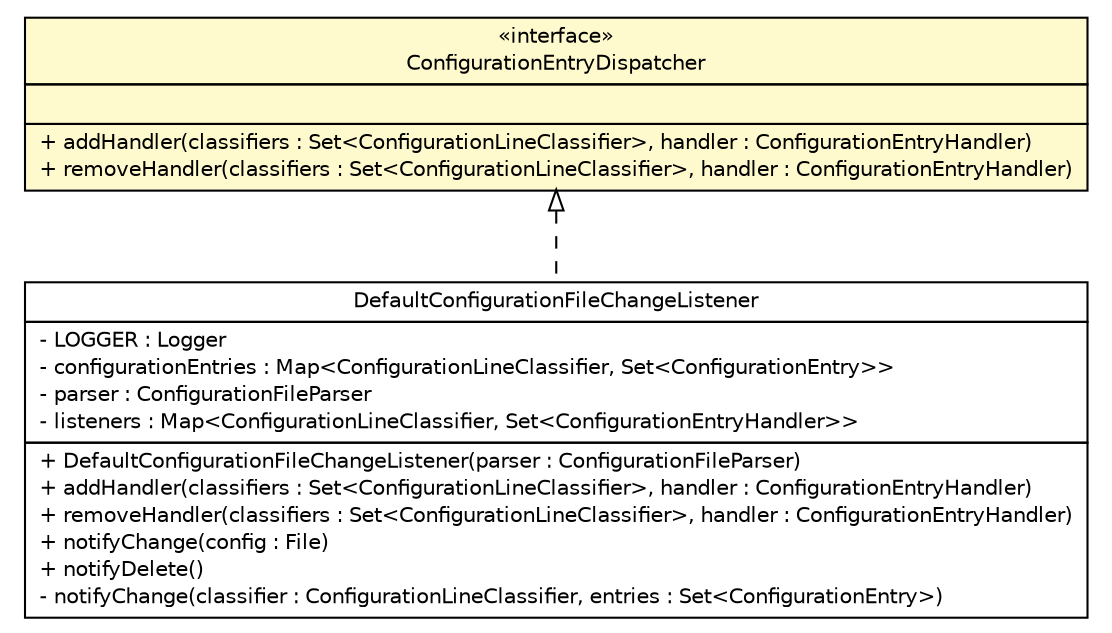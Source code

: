 #!/usr/local/bin/dot
#
# Class diagram 
# Generated by UMLGraph version R5_6 (http://www.umlgraph.org/)
#

digraph G {
	edge [fontname="Helvetica",fontsize=10,labelfontname="Helvetica",labelfontsize=10];
	node [fontname="Helvetica",fontsize=10,shape=plaintext];
	nodesep=0.25;
	ranksep=0.5;
	// de.hsbremen.tc.tnc.tnccs.im.loader.ConfigurationEntryDispatcher
	c6798 [label=<<table title="de.hsbremen.tc.tnc.tnccs.im.loader.ConfigurationEntryDispatcher" border="0" cellborder="1" cellspacing="0" cellpadding="2" port="p" bgcolor="lemonChiffon" href="./ConfigurationEntryDispatcher.html">
		<tr><td><table border="0" cellspacing="0" cellpadding="1">
<tr><td align="center" balign="center"> &#171;interface&#187; </td></tr>
<tr><td align="center" balign="center"> ConfigurationEntryDispatcher </td></tr>
		</table></td></tr>
		<tr><td><table border="0" cellspacing="0" cellpadding="1">
<tr><td align="left" balign="left">  </td></tr>
		</table></td></tr>
		<tr><td><table border="0" cellspacing="0" cellpadding="1">
<tr><td align="left" balign="left"> + addHandler(classifiers : Set&lt;ConfigurationLineClassifier&gt;, handler : ConfigurationEntryHandler) </td></tr>
<tr><td align="left" balign="left"> + removeHandler(classifiers : Set&lt;ConfigurationLineClassifier&gt;, handler : ConfigurationEntryHandler) </td></tr>
		</table></td></tr>
		</table>>, URL="./ConfigurationEntryDispatcher.html", fontname="Helvetica", fontcolor="black", fontsize=10.0];
	// de.hsbremen.tc.tnc.tnccs.im.loader.simple.DefaultConfigurationFileChangeListener
	c6803 [label=<<table title="de.hsbremen.tc.tnc.tnccs.im.loader.simple.DefaultConfigurationFileChangeListener" border="0" cellborder="1" cellspacing="0" cellpadding="2" port="p" href="./simple/DefaultConfigurationFileChangeListener.html">
		<tr><td><table border="0" cellspacing="0" cellpadding="1">
<tr><td align="center" balign="center"> DefaultConfigurationFileChangeListener </td></tr>
		</table></td></tr>
		<tr><td><table border="0" cellspacing="0" cellpadding="1">
<tr><td align="left" balign="left"> - LOGGER : Logger </td></tr>
<tr><td align="left" balign="left"> - configurationEntries : Map&lt;ConfigurationLineClassifier, Set&lt;ConfigurationEntry&gt;&gt; </td></tr>
<tr><td align="left" balign="left"> - parser : ConfigurationFileParser </td></tr>
<tr><td align="left" balign="left"> - listeners : Map&lt;ConfigurationLineClassifier, Set&lt;ConfigurationEntryHandler&gt;&gt; </td></tr>
		</table></td></tr>
		<tr><td><table border="0" cellspacing="0" cellpadding="1">
<tr><td align="left" balign="left"> + DefaultConfigurationFileChangeListener(parser : ConfigurationFileParser) </td></tr>
<tr><td align="left" balign="left"> + addHandler(classifiers : Set&lt;ConfigurationLineClassifier&gt;, handler : ConfigurationEntryHandler) </td></tr>
<tr><td align="left" balign="left"> + removeHandler(classifiers : Set&lt;ConfigurationLineClassifier&gt;, handler : ConfigurationEntryHandler) </td></tr>
<tr><td align="left" balign="left"> + notifyChange(config : File) </td></tr>
<tr><td align="left" balign="left"> + notifyDelete() </td></tr>
<tr><td align="left" balign="left"> - notifyChange(classifier : ConfigurationLineClassifier, entries : Set&lt;ConfigurationEntry&gt;) </td></tr>
		</table></td></tr>
		</table>>, URL="./simple/DefaultConfigurationFileChangeListener.html", fontname="Helvetica", fontcolor="black", fontsize=10.0];
	//de.hsbremen.tc.tnc.tnccs.im.loader.simple.DefaultConfigurationFileChangeListener implements de.hsbremen.tc.tnc.tnccs.im.loader.ConfigurationEntryDispatcher
	c6798:p -> c6803:p [dir=back,arrowtail=empty,style=dashed];
}

